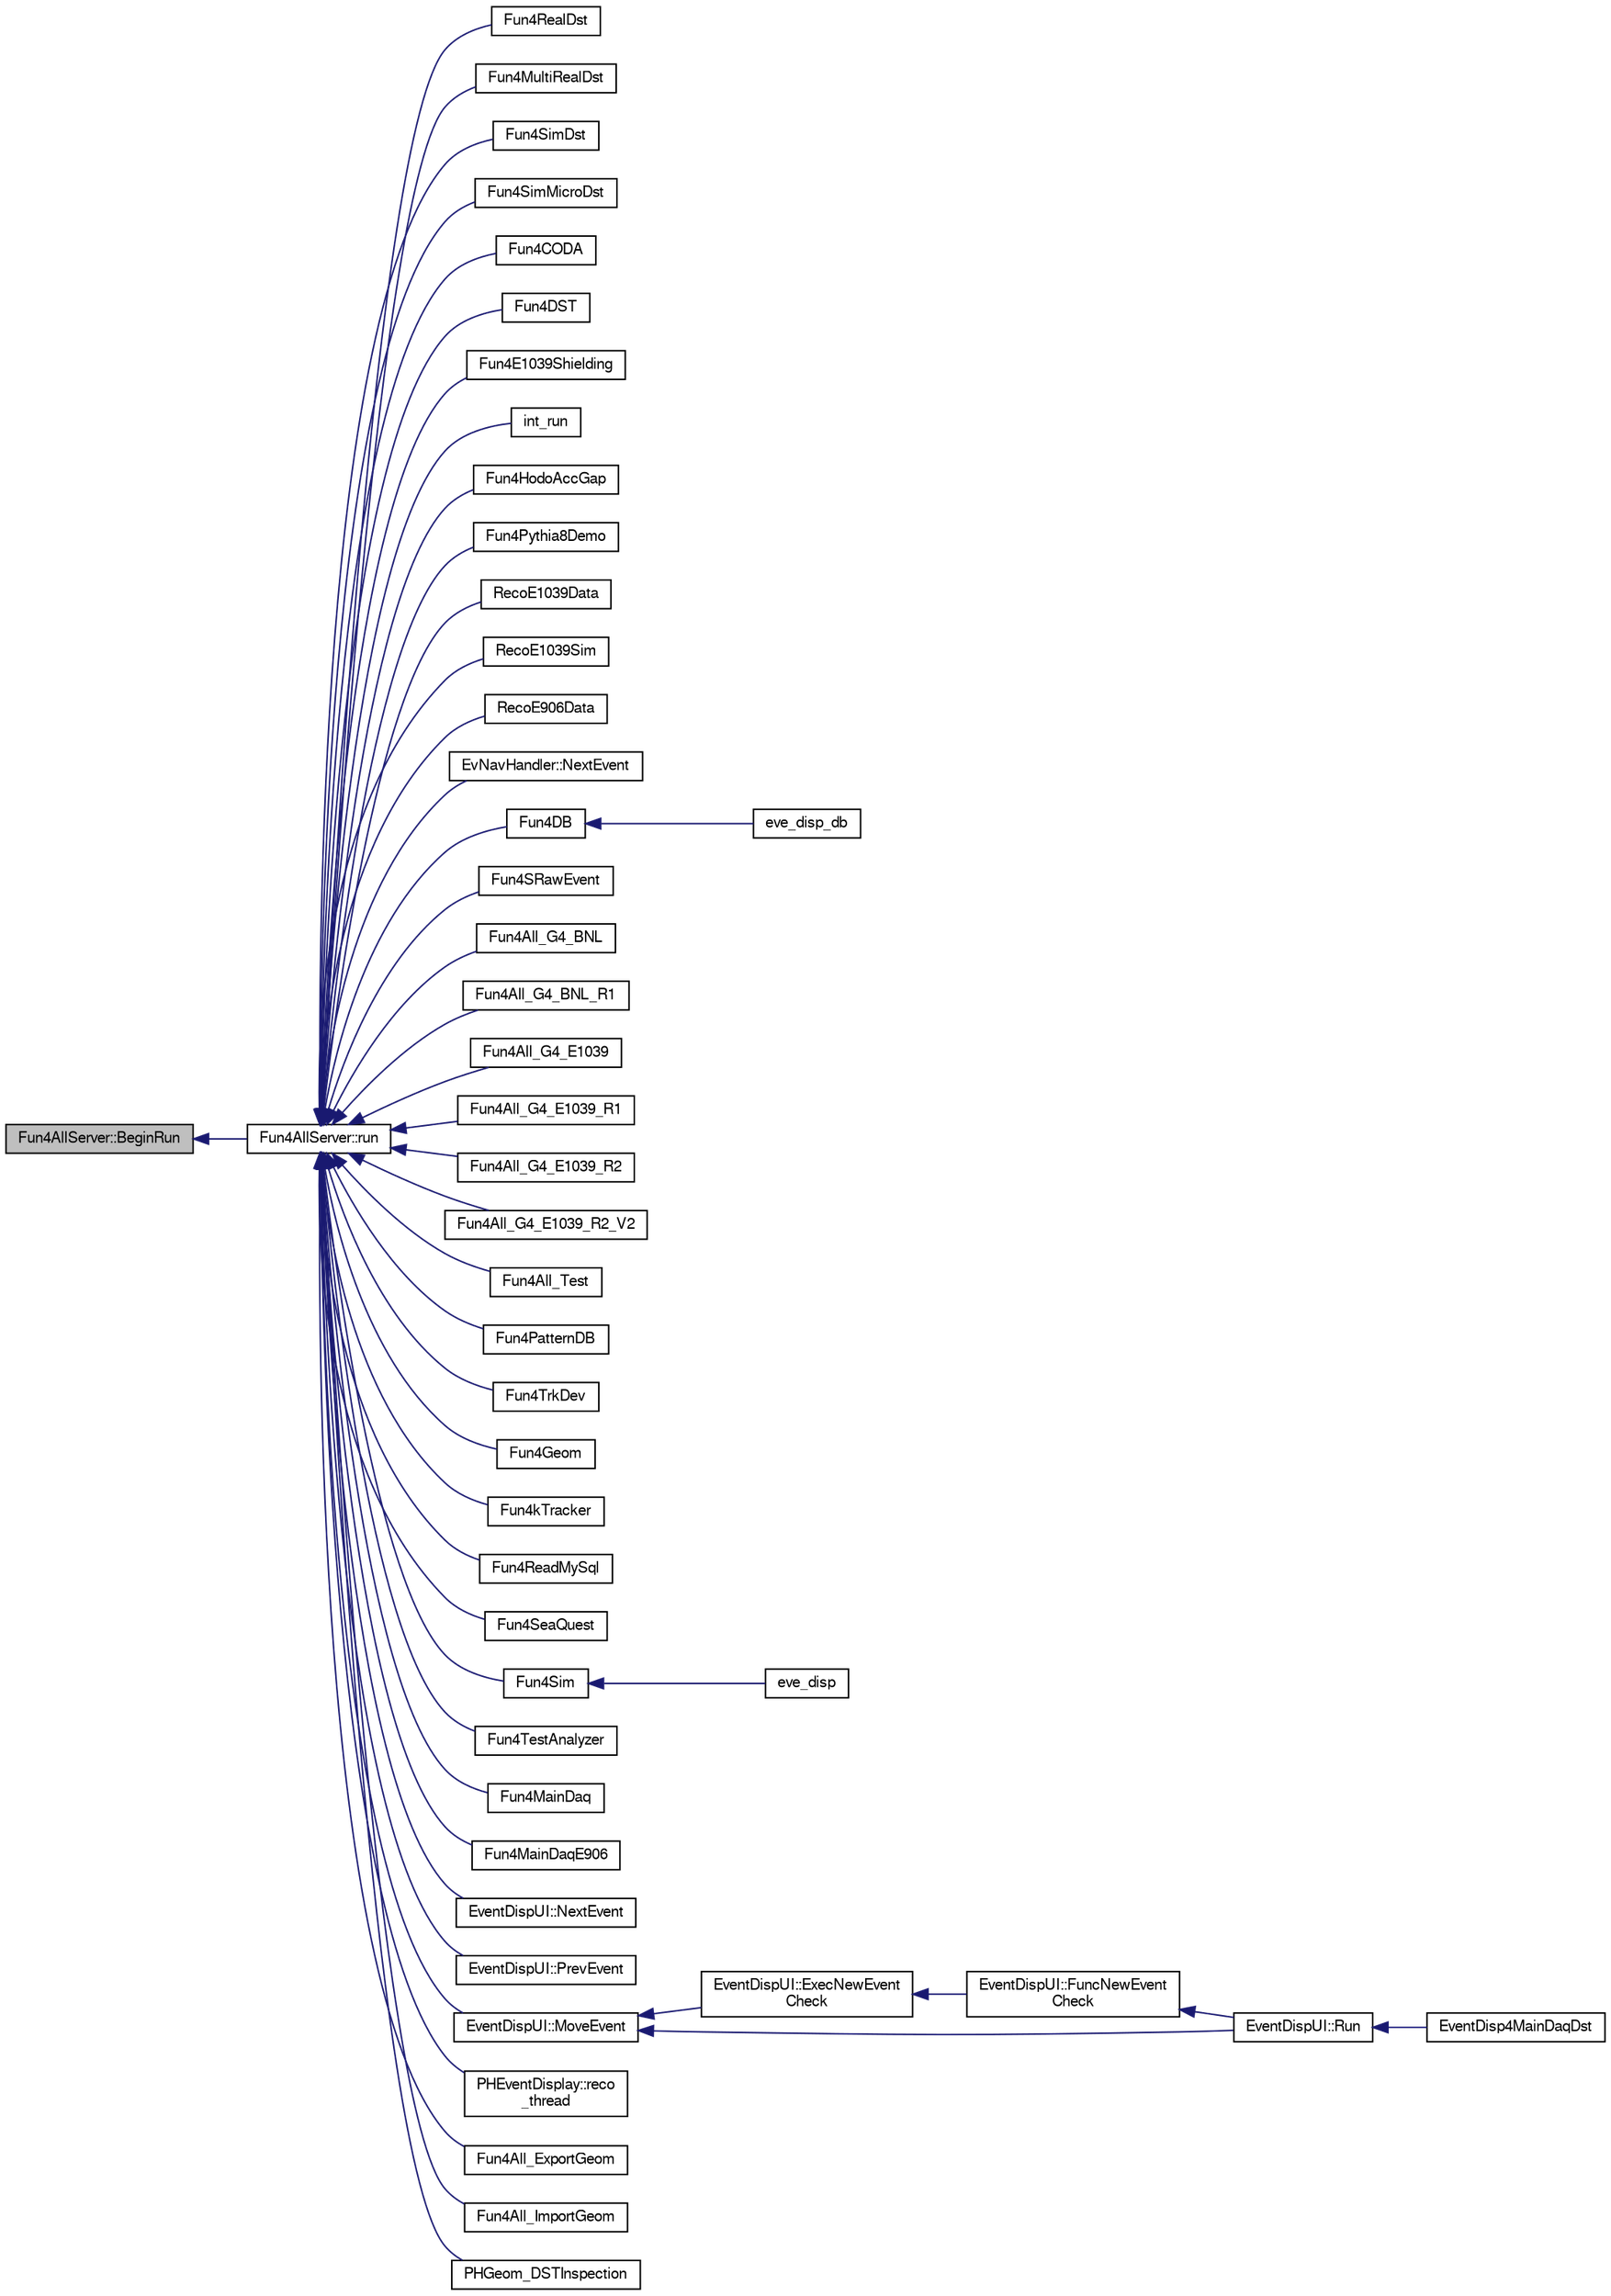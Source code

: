 digraph "Fun4AllServer::BeginRun"
{
  bgcolor="transparent";
  edge [fontname="FreeSans",fontsize="10",labelfontname="FreeSans",labelfontsize="10"];
  node [fontname="FreeSans",fontsize="10",shape=record];
  rankdir="LR";
  Node1 [label="Fun4AllServer::BeginRun",height=0.2,width=0.4,color="black", fillcolor="grey75", style="filled" fontcolor="black"];
  Node1 -> Node2 [dir="back",color="midnightblue",fontsize="10",style="solid",fontname="FreeSans"];
  Node2 [label="Fun4AllServer::run",height=0.2,width=0.4,color="black",URL="$da/d29/classFun4AllServer.html#a11bbc8b2f53bc06e0b05ee202dd6372a",tooltip="run n events (0 means up to end of file) "];
  Node2 -> Node3 [dir="back",color="midnightblue",fontsize="10",style="solid",fontname="FreeSans"];
  Node3 [label="Fun4RealDst",height=0.2,width=0.4,color="black",URL="$da/daa/Fun4RealDst_8C.html#af2bc551d71266cd8c5a6daeea6a861d8",tooltip="Fun4MainDaq.C: Fun4all macro to decode the MainDAQ data. "];
  Node2 -> Node4 [dir="back",color="midnightblue",fontsize="10",style="solid",fontname="FreeSans"];
  Node4 [label="Fun4MultiRealDst",height=0.2,width=0.4,color="black",URL="$da/daa/Fun4RealDst_8C.html#aa80eadb6952b5d52a756d7cf52d05770",tooltip="Function to analyze multiple DST files. "];
  Node2 -> Node5 [dir="back",color="midnightblue",fontsize="10",style="solid",fontname="FreeSans"];
  Node5 [label="Fun4SimDst",height=0.2,width=0.4,color="black",URL="$db/dba/Fun4SimDst_8C.html#abf0708efff889232b6c0a7359cfb70ae",tooltip="Fun4SimDst.C: Fun4all macro to analyze the E1039 simulated DST files. "];
  Node2 -> Node6 [dir="back",color="midnightblue",fontsize="10",style="solid",fontname="FreeSans"];
  Node6 [label="Fun4SimMicroDst",height=0.2,width=0.4,color="black",URL="$d6/dac/Fun4SimMicroDst_8C.html#ab980c780491ded824d61247fc1fa6127",tooltip="Fun4SimMicroDst.C: Fun4all macro to analyze you uDST. "];
  Node2 -> Node7 [dir="back",color="midnightblue",fontsize="10",style="solid",fontname="FreeSans"];
  Node7 [label="Fun4CODA",height=0.2,width=0.4,color="black",URL="$db/dbe/Fun4CODA_8C.html#a1bbee777074605aa2a59ddf9b2b52742"];
  Node2 -> Node8 [dir="back",color="midnightblue",fontsize="10",style="solid",fontname="FreeSans"];
  Node8 [label="Fun4DST",height=0.2,width=0.4,color="black",URL="$de/daf/Fun4DST_8C.html#a6a43c5ad028285b022976fa872e60cbc"];
  Node2 -> Node9 [dir="back",color="midnightblue",fontsize="10",style="solid",fontname="FreeSans"];
  Node9 [label="Fun4E1039Shielding",height=0.2,width=0.4,color="black",URL="$d2/d24/Fun4E1039Shielding_8C.html#a42592782dd55d6e219305ff678a00dc2"];
  Node2 -> Node10 [dir="back",color="midnightblue",fontsize="10",style="solid",fontname="FreeSans"];
  Node10 [label="int_run",height=0.2,width=0.4,color="black",URL="$d1/da2/E1039Shielding_2int__run_8C.html#a088590a1a5b93b904ba076de8ca1ef82"];
  Node2 -> Node11 [dir="back",color="midnightblue",fontsize="10",style="solid",fontname="FreeSans"];
  Node11 [label="Fun4HodoAccGap",height=0.2,width=0.4,color="black",URL="$d6/d6a/Fun4HodoAccGap_8C.html#a7aaa0687f144d5e7b417d7e9ac5f36da"];
  Node2 -> Node12 [dir="back",color="midnightblue",fontsize="10",style="solid",fontname="FreeSans"];
  Node12 [label="Fun4Pythia8Demo",height=0.2,width=0.4,color="black",URL="$de/d66/Fun4Pythia8Demo_8C.html#a6a06be36766511c5ad76013c9cbfe5b5"];
  Node2 -> Node13 [dir="back",color="midnightblue",fontsize="10",style="solid",fontname="FreeSans"];
  Node13 [label="RecoE1039Data",height=0.2,width=0.4,color="black",URL="$db/dea/RecoE1039Data_8C.html#a619388c470b52b98a611cb6f18ba24c1"];
  Node2 -> Node14 [dir="back",color="midnightblue",fontsize="10",style="solid",fontname="FreeSans"];
  Node14 [label="RecoE1039Sim",height=0.2,width=0.4,color="black",URL="$d0/d9c/RecoE1039Sim_8C.html#a07edfd7b51752cb53ea50911050a8511"];
  Node2 -> Node15 [dir="back",color="midnightblue",fontsize="10",style="solid",fontname="FreeSans"];
  Node15 [label="RecoE906Data",height=0.2,width=0.4,color="black",URL="$df/d0c/RecoE906Data_8C.html#ad032525ca693000ba382d14d82bf9f2b"];
  Node2 -> Node16 [dir="back",color="midnightblue",fontsize="10",style="solid",fontname="FreeSans"];
  Node16 [label="EvNavHandler::NextEvent",height=0.2,width=0.4,color="black",URL="$d2/d99/classEvNavHandler.html#ad5d302e05a2917dbcf1d4b66453b7187"];
  Node2 -> Node17 [dir="back",color="midnightblue",fontsize="10",style="solid",fontname="FreeSans"];
  Node17 [label="Fun4DB",height=0.2,width=0.4,color="black",URL="$df/dc0/Fun4DB_8C.html#a156048b96f7485e3cc410afbc05fc286"];
  Node17 -> Node18 [dir="back",color="midnightblue",fontsize="10",style="solid",fontname="FreeSans"];
  Node18 [label="eve_disp_db",height=0.2,width=0.4,color="black",URL="$de/d2a/eve__disp__db_8C.html#aa8b45dd9cf940c8aff427aed5d9db19f"];
  Node2 -> Node19 [dir="back",color="midnightblue",fontsize="10",style="solid",fontname="FreeSans"];
  Node19 [label="Fun4SRawEvent",height=0.2,width=0.4,color="black",URL="$d8/de7/Fun4SRawEvent_8C.html#aaa9bb2e956ce860a8cb6e7845bcc4ed5"];
  Node2 -> Node20 [dir="back",color="midnightblue",fontsize="10",style="solid",fontname="FreeSans"];
  Node20 [label="Fun4All_G4_BNL",height=0.2,width=0.4,color="black",URL="$d9/de0/Fun4All__G4__BNL_8C.html#a62a558c2bb73d1be82a65b16f52ce2e0"];
  Node2 -> Node21 [dir="back",color="midnightblue",fontsize="10",style="solid",fontname="FreeSans"];
  Node21 [label="Fun4All_G4_BNL_R1",height=0.2,width=0.4,color="black",URL="$de/dad/Fun4All__G4__BNL__R1_8C.html#a361be596f3554cfa3d0fc26346c50c31"];
  Node2 -> Node22 [dir="back",color="midnightblue",fontsize="10",style="solid",fontname="FreeSans"];
  Node22 [label="Fun4All_G4_E1039",height=0.2,width=0.4,color="black",URL="$d1/d24/Fun4All__G4__E1039_8C.html#ad81863c21df83a735c57713bc9ec59b1"];
  Node2 -> Node23 [dir="back",color="midnightblue",fontsize="10",style="solid",fontname="FreeSans"];
  Node23 [label="Fun4All_G4_E1039_R1",height=0.2,width=0.4,color="black",URL="$de/d10/Fun4All__G4__E1039__R1_8C.html#aa484b834b55e3114dfd4cd82dcd11831"];
  Node2 -> Node24 [dir="back",color="midnightblue",fontsize="10",style="solid",fontname="FreeSans"];
  Node24 [label="Fun4All_G4_E1039_R2",height=0.2,width=0.4,color="black",URL="$df/d98/Fun4All__G4__E1039__R2_8C.html#a0cc5938b98723b2d5216049aad7edb01"];
  Node2 -> Node25 [dir="back",color="midnightblue",fontsize="10",style="solid",fontname="FreeSans"];
  Node25 [label="Fun4All_G4_E1039_R2_V2",height=0.2,width=0.4,color="black",URL="$d1/d91/Fun4All__G4__E1039__R2__V2_8C.html#a89f8b08cddafb17f4ba14e509a0ca1db"];
  Node2 -> Node26 [dir="back",color="midnightblue",fontsize="10",style="solid",fontname="FreeSans"];
  Node26 [label="Fun4All_Test",height=0.2,width=0.4,color="black",URL="$d5/db4/Fun4All__Test_8C.html#ae69a57ea66fbed58544200f95796a66f"];
  Node2 -> Node27 [dir="back",color="midnightblue",fontsize="10",style="solid",fontname="FreeSans"];
  Node27 [label="Fun4PatternDB",height=0.2,width=0.4,color="black",URL="$d7/d66/Fun4PatternDB_8C.html#a9e68afec0dfdd12961d550386529d5eb"];
  Node2 -> Node28 [dir="back",color="midnightblue",fontsize="10",style="solid",fontname="FreeSans"];
  Node28 [label="Fun4TrkDev",height=0.2,width=0.4,color="black",URL="$d2/d3a/Fun4TrkDev_8C.html#abd98cf50196a6ad7cb2289d1f0442b73"];
  Node2 -> Node29 [dir="back",color="midnightblue",fontsize="10",style="solid",fontname="FreeSans"];
  Node29 [label="Fun4Geom",height=0.2,width=0.4,color="black",URL="$db/d7c/Fun4DumpGeom_8C.html#ac8b66de3cf15072c6969f76f6b8f7f4c"];
  Node2 -> Node30 [dir="back",color="midnightblue",fontsize="10",style="solid",fontname="FreeSans"];
  Node30 [label="Fun4kTracker",height=0.2,width=0.4,color="black",URL="$dd/d7d/Fun4kTracker_8C.html#abe7052288e4678d0346333383ad821ff"];
  Node2 -> Node31 [dir="back",color="midnightblue",fontsize="10",style="solid",fontname="FreeSans"];
  Node31 [label="Fun4ReadMySql",height=0.2,width=0.4,color="black",URL="$d9/d8c/Fun4ReadMySql_8C.html#a82110168fa15d41b073c27eeadfc0ff3"];
  Node2 -> Node32 [dir="back",color="midnightblue",fontsize="10",style="solid",fontname="FreeSans"];
  Node32 [label="Fun4SeaQuest",height=0.2,width=0.4,color="black",URL="$d6/d4c/Fun4SeaQuest_8C.html#a81bffd149f5c71602cb40eb0f45019c3"];
  Node2 -> Node33 [dir="back",color="midnightblue",fontsize="10",style="solid",fontname="FreeSans"];
  Node33 [label="Fun4Sim",height=0.2,width=0.4,color="black",URL="$d7/d65/e1039-core_2macros_2Fun4Sim_8C.html#a5e9276116ae0064f58b288a1e0e4e3db"];
  Node33 -> Node34 [dir="back",color="midnightblue",fontsize="10",style="solid",fontname="FreeSans"];
  Node34 [label="eve_disp",height=0.2,width=0.4,color="black",URL="$d2/d96/eve__disp_8C.html#abeb034dea489ef1866373d2464ec5721"];
  Node2 -> Node35 [dir="back",color="midnightblue",fontsize="10",style="solid",fontname="FreeSans"];
  Node35 [label="Fun4TestAnalyzer",height=0.2,width=0.4,color="black",URL="$de/d48/Fun4TestAnalyzer_8C.html#af993f3ce438e5ebcb52b97e41124a3db"];
  Node2 -> Node36 [dir="back",color="midnightblue",fontsize="10",style="solid",fontname="FreeSans"];
  Node36 [label="Fun4MainDaq",height=0.2,width=0.4,color="black",URL="$df/d6a/e1039-core_2online_2macros_2Fun4MainDaq_8C.html#ab9151bcfc5d35e7a25c9cf86fddd2bd2",tooltip="Fun4MainDaq.C: Fun4all macro to decode the MainDAQ data. "];
  Node2 -> Node37 [dir="back",color="midnightblue",fontsize="10",style="solid",fontname="FreeSans"];
  Node37 [label="Fun4MainDaqE906",height=0.2,width=0.4,color="black",URL="$d1/d6b/Fun4MainDaqE906_8C.html#a3617355b5c033a5635408b1cd8c29c35",tooltip="Fun4MainDaq.C: Fun4all macro to decode the MainDAQ data. "];
  Node2 -> Node38 [dir="back",color="midnightblue",fontsize="10",style="solid",fontname="FreeSans"];
  Node38 [label="EventDispUI::NextEvent",height=0.2,width=0.4,color="black",URL="$d8/d6d/classEventDispUI.html#a93421e77c003c06c1aff15cd2adb1c9a"];
  Node2 -> Node39 [dir="back",color="midnightblue",fontsize="10",style="solid",fontname="FreeSans"];
  Node39 [label="EventDispUI::PrevEvent",height=0.2,width=0.4,color="black",URL="$d8/d6d/classEventDispUI.html#ae9dafaeb3aef27cf0a38037faf17562d"];
  Node2 -> Node40 [dir="back",color="midnightblue",fontsize="10",style="solid",fontname="FreeSans"];
  Node40 [label="EventDispUI::MoveEvent",height=0.2,width=0.4,color="black",URL="$d8/d6d/classEventDispUI.html#a56a1055e13ce1e361c85c1820e44a9b3"];
  Node40 -> Node41 [dir="back",color="midnightblue",fontsize="10",style="solid",fontname="FreeSans"];
  Node41 [label="EventDispUI::ExecNewEvent\lCheck",height=0.2,width=0.4,color="black",URL="$d8/d6d/classEventDispUI.html#a981ae05d65de438d952e0de96e5c5668"];
  Node41 -> Node42 [dir="back",color="midnightblue",fontsize="10",style="solid",fontname="FreeSans"];
  Node42 [label="EventDispUI::FuncNewEvent\lCheck",height=0.2,width=0.4,color="black",URL="$d8/d6d/classEventDispUI.html#a134e46147eb8dd92bf6557a609984a00"];
  Node42 -> Node43 [dir="back",color="midnightblue",fontsize="10",style="solid",fontname="FreeSans"];
  Node43 [label="EventDispUI::Run",height=0.2,width=0.4,color="black",URL="$d8/d6d/classEventDispUI.html#a7f8c09eb13c68412e90040c07ce9ee84"];
  Node43 -> Node44 [dir="back",color="midnightblue",fontsize="10",style="solid",fontname="FreeSans"];
  Node44 [label="EventDisp4MainDaqDst",height=0.2,width=0.4,color="black",URL="$d6/d9e/EventDisp4MainDaqDst_8C.html#a52e0269749883c6976db81717ead7d9b"];
  Node40 -> Node43 [dir="back",color="midnightblue",fontsize="10",style="solid",fontname="FreeSans"];
  Node2 -> Node45 [dir="back",color="midnightblue",fontsize="10",style="solid",fontname="FreeSans"];
  Node45 [label="PHEventDisplay::reco\l_thread",height=0.2,width=0.4,color="black",URL="$d1/dce/classPHEventDisplay.html#adbfbc3b91e5fae081419271b60e74452"];
  Node2 -> Node46 [dir="back",color="midnightblue",fontsize="10",style="solid",fontname="FreeSans"];
  Node46 [label="Fun4All_ExportGeom",height=0.2,width=0.4,color="black",URL="$df/d51/Fun4All__ExportGeom_8C.html#a582925c51bad38d562cf19e71211adfd",tooltip="get geometry from DST file and output TGeoManager ROOT files or other formats of geometry files ..."];
  Node2 -> Node47 [dir="back",color="midnightblue",fontsize="10",style="solid",fontname="FreeSans"];
  Node47 [label="Fun4All_ImportGeom",height=0.2,width=0.4,color="black",URL="$d9/d0f/Fun4All__ImportGeom_8C.html#a3388968a8dae60e9eb62b1126f747b6a",tooltip="Read in a Geometry file, and output DST and ROOT TGeo files. "];
  Node2 -> Node48 [dir="back",color="midnightblue",fontsize="10",style="solid",fontname="FreeSans"];
  Node48 [label="PHGeom_DSTInspection",height=0.2,width=0.4,color="black",URL="$d6/deb/PHGeom__DSTInspection_8C.html#a8a06a40e2950cd31dda512c040049cd0"];
}
